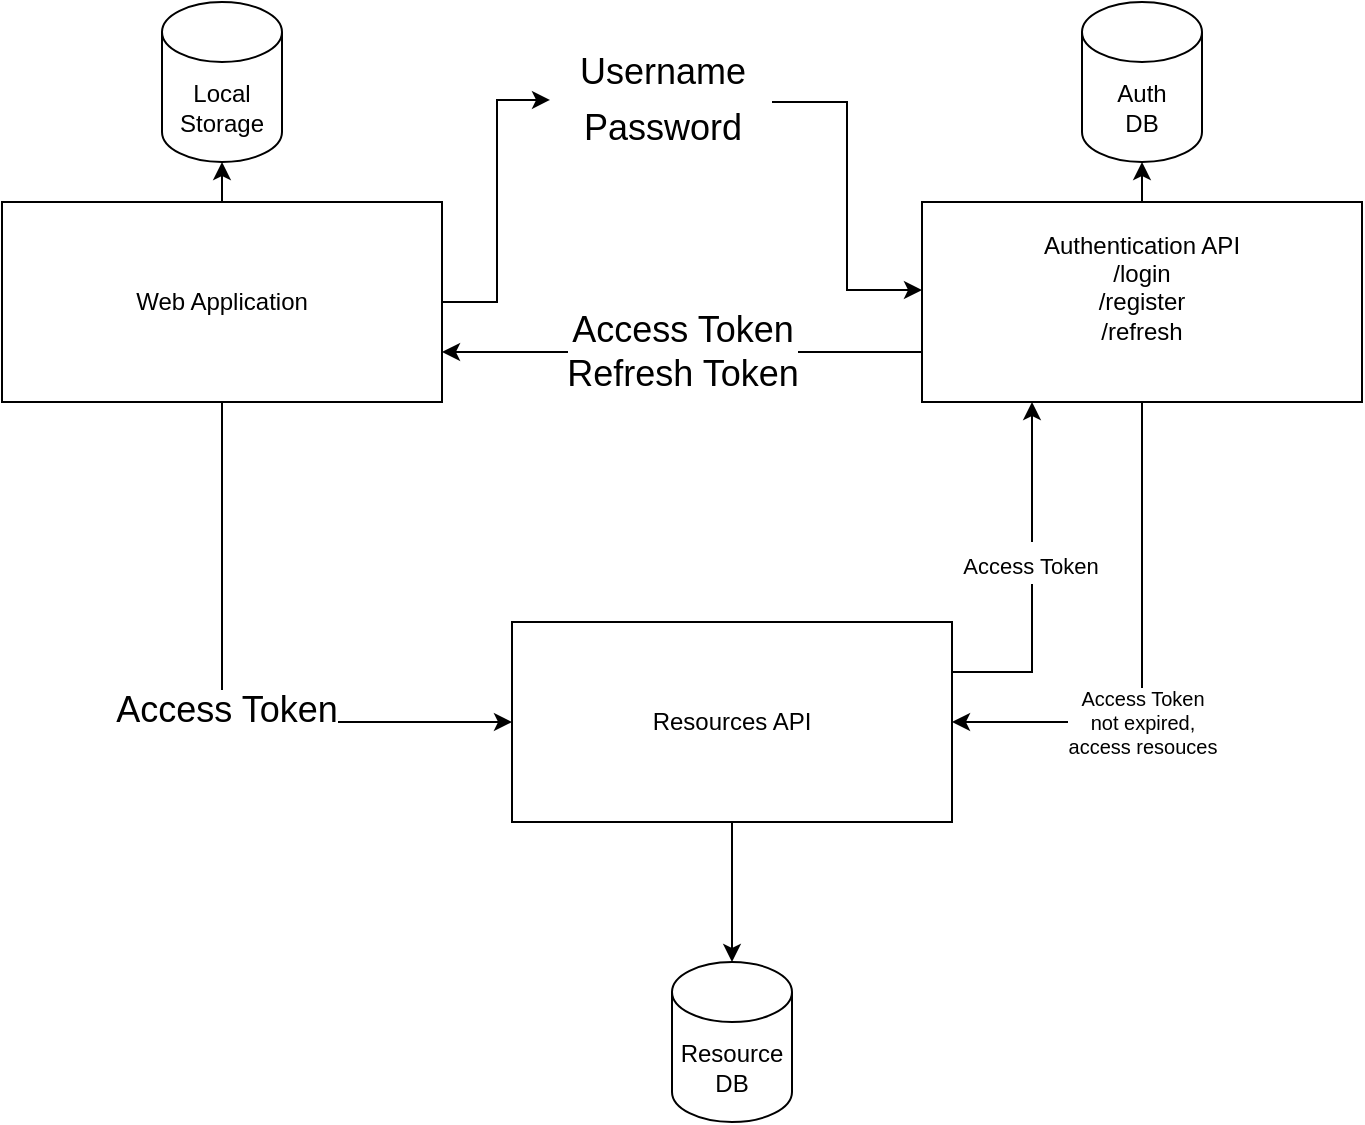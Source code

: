 <mxfile version="20.8.13" type="github">
  <diagram name="Page-1" id="mB1oXrX7iGT4szolYkop">
    <mxGraphModel dx="898" dy="1104" grid="1" gridSize="10" guides="1" tooltips="1" connect="1" arrows="1" fold="1" page="1" pageScale="1" pageWidth="850" pageHeight="1100" math="0" shadow="0">
      <root>
        <mxCell id="0" />
        <mxCell id="1" parent="0" />
        <mxCell id="9gGxuryh9IrbsHXoPqdI-1" value="Local Storage" style="shape=cylinder3;whiteSpace=wrap;html=1;boundedLbl=1;backgroundOutline=1;size=15;" vertex="1" parent="1">
          <mxGeometry x="140" y="270" width="60" height="80" as="geometry" />
        </mxCell>
        <mxCell id="9gGxuryh9IrbsHXoPqdI-9" style="edgeStyle=orthogonalEdgeStyle;rounded=0;orthogonalLoop=1;jettySize=auto;html=1;exitX=0.5;exitY=0;exitDx=0;exitDy=0;entryX=0.5;entryY=1;entryDx=0;entryDy=0;entryPerimeter=0;" edge="1" parent="1" source="9gGxuryh9IrbsHXoPqdI-2" target="9gGxuryh9IrbsHXoPqdI-1">
          <mxGeometry relative="1" as="geometry" />
        </mxCell>
        <mxCell id="9gGxuryh9IrbsHXoPqdI-10" style="edgeStyle=orthogonalEdgeStyle;rounded=0;orthogonalLoop=1;jettySize=auto;html=1;exitX=0.5;exitY=1;exitDx=0;exitDy=0;entryX=0;entryY=0.5;entryDx=0;entryDy=0;" edge="1" parent="1" source="9gGxuryh9IrbsHXoPqdI-2" target="9gGxuryh9IrbsHXoPqdI-3">
          <mxGeometry relative="1" as="geometry" />
        </mxCell>
        <mxCell id="9gGxuryh9IrbsHXoPqdI-11" value="&lt;font style=&quot;font-size: 18px;&quot;&gt;Access Token&lt;/font&gt;" style="edgeLabel;html=1;align=center;verticalAlign=middle;resizable=0;points=[];fontSize=18;" vertex="1" connectable="0" parent="9gGxuryh9IrbsHXoPqdI-10">
          <mxGeometry x="0.01" y="2" relative="1" as="geometry">
            <mxPoint as="offset" />
          </mxGeometry>
        </mxCell>
        <mxCell id="9gGxuryh9IrbsHXoPqdI-14" style="edgeStyle=orthogonalEdgeStyle;rounded=0;orthogonalLoop=1;jettySize=auto;html=1;entryX=-0.009;entryY=0.483;entryDx=0;entryDy=0;entryPerimeter=0;fontSize=18;" edge="1" parent="1" source="9gGxuryh9IrbsHXoPqdI-2" target="9gGxuryh9IrbsHXoPqdI-13">
          <mxGeometry relative="1" as="geometry" />
        </mxCell>
        <mxCell id="9gGxuryh9IrbsHXoPqdI-2" value="Web Application" style="rounded=0;whiteSpace=wrap;html=1;" vertex="1" parent="1">
          <mxGeometry x="60" y="370" width="220" height="100" as="geometry" />
        </mxCell>
        <mxCell id="9gGxuryh9IrbsHXoPqdI-17" style="edgeStyle=orthogonalEdgeStyle;rounded=0;orthogonalLoop=1;jettySize=auto;html=1;entryX=0.5;entryY=0;entryDx=0;entryDy=0;entryPerimeter=0;fontSize=18;" edge="1" parent="1" source="9gGxuryh9IrbsHXoPqdI-3" target="9gGxuryh9IrbsHXoPqdI-5">
          <mxGeometry relative="1" as="geometry" />
        </mxCell>
        <mxCell id="9gGxuryh9IrbsHXoPqdI-22" style="edgeStyle=orthogonalEdgeStyle;rounded=0;orthogonalLoop=1;jettySize=auto;html=1;exitX=1;exitY=0.25;exitDx=0;exitDy=0;entryX=0.25;entryY=1;entryDx=0;entryDy=0;fontSize=18;" edge="1" parent="1" source="9gGxuryh9IrbsHXoPqdI-3" target="9gGxuryh9IrbsHXoPqdI-4">
          <mxGeometry relative="1" as="geometry" />
        </mxCell>
        <mxCell id="9gGxuryh9IrbsHXoPqdI-23" value="&lt;font style=&quot;font-size: 11px;&quot;&gt;Access Token&lt;br&gt;&lt;/font&gt;" style="edgeLabel;html=1;align=center;verticalAlign=middle;resizable=0;points=[];fontSize=18;" vertex="1" connectable="0" parent="9gGxuryh9IrbsHXoPqdI-22">
          <mxGeometry x="-0.554" relative="1" as="geometry">
            <mxPoint y="-55" as="offset" />
          </mxGeometry>
        </mxCell>
        <mxCell id="9gGxuryh9IrbsHXoPqdI-3" value="Resources API" style="rounded=0;whiteSpace=wrap;html=1;" vertex="1" parent="1">
          <mxGeometry x="315" y="580" width="220" height="100" as="geometry" />
        </mxCell>
        <mxCell id="9gGxuryh9IrbsHXoPqdI-8" style="edgeStyle=orthogonalEdgeStyle;rounded=0;orthogonalLoop=1;jettySize=auto;html=1;exitX=0.5;exitY=0;exitDx=0;exitDy=0;entryX=0.5;entryY=1;entryDx=0;entryDy=0;entryPerimeter=0;" edge="1" parent="1" source="9gGxuryh9IrbsHXoPqdI-4" target="9gGxuryh9IrbsHXoPqdI-6">
          <mxGeometry relative="1" as="geometry" />
        </mxCell>
        <mxCell id="9gGxuryh9IrbsHXoPqdI-16" value="&lt;div&gt;Access Token&lt;/div&gt;&lt;div&gt;Refresh Token&lt;br&gt;&lt;/div&gt;" style="edgeStyle=orthogonalEdgeStyle;rounded=0;orthogonalLoop=1;jettySize=auto;html=1;exitX=0;exitY=0.75;exitDx=0;exitDy=0;entryX=1;entryY=0.75;entryDx=0;entryDy=0;fontSize=18;" edge="1" parent="1" source="9gGxuryh9IrbsHXoPqdI-4" target="9gGxuryh9IrbsHXoPqdI-2">
          <mxGeometry relative="1" as="geometry" />
        </mxCell>
        <mxCell id="9gGxuryh9IrbsHXoPqdI-20" style="edgeStyle=orthogonalEdgeStyle;rounded=0;orthogonalLoop=1;jettySize=auto;html=1;fontSize=18;entryX=1;entryY=0.5;entryDx=0;entryDy=0;exitX=0.5;exitY=1;exitDx=0;exitDy=0;" edge="1" parent="1" source="9gGxuryh9IrbsHXoPqdI-4" target="9gGxuryh9IrbsHXoPqdI-3">
          <mxGeometry relative="1" as="geometry">
            <mxPoint x="530" y="560" as="targetPoint" />
          </mxGeometry>
        </mxCell>
        <mxCell id="9gGxuryh9IrbsHXoPqdI-21" value="&lt;div style=&quot;font-size: 10px;&quot;&gt;Access Token&lt;/div&gt;&lt;div style=&quot;font-size: 10px;&quot;&gt;not expired,&lt;/div&gt;&lt;div style=&quot;font-size: 10px;&quot;&gt;access resouces&lt;br style=&quot;font-size: 10px;&quot;&gt;&lt;/div&gt;" style="edgeLabel;html=1;align=center;verticalAlign=middle;resizable=0;points=[];fontSize=10;" vertex="1" connectable="0" parent="9gGxuryh9IrbsHXoPqdI-20">
          <mxGeometry x="-0.106" y="-3" relative="1" as="geometry">
            <mxPoint x="3" y="46" as="offset" />
          </mxGeometry>
        </mxCell>
        <mxCell id="9gGxuryh9IrbsHXoPqdI-4" value="&lt;div&gt;Authentication API&lt;/div&gt;&lt;div&gt;/login&lt;/div&gt;&lt;div&gt;/register&lt;/div&gt;&lt;div&gt;/refresh&lt;/div&gt;&lt;div&gt;&lt;br&gt;&lt;/div&gt;" style="rounded=0;whiteSpace=wrap;html=1;" vertex="1" parent="1">
          <mxGeometry x="520" y="370" width="220" height="100" as="geometry" />
        </mxCell>
        <mxCell id="9gGxuryh9IrbsHXoPqdI-5" value="Resource DB" style="shape=cylinder3;whiteSpace=wrap;html=1;boundedLbl=1;backgroundOutline=1;size=15;" vertex="1" parent="1">
          <mxGeometry x="395" y="750" width="60" height="80" as="geometry" />
        </mxCell>
        <mxCell id="9gGxuryh9IrbsHXoPqdI-6" value="&lt;div&gt;Auth&lt;/div&gt;&lt;div&gt;DB&lt;br&gt;&lt;/div&gt;" style="shape=cylinder3;whiteSpace=wrap;html=1;boundedLbl=1;backgroundOutline=1;size=15;" vertex="1" parent="1">
          <mxGeometry x="600" y="270" width="60" height="80" as="geometry" />
        </mxCell>
        <mxCell id="9gGxuryh9IrbsHXoPqdI-15" style="edgeStyle=orthogonalEdgeStyle;rounded=0;orthogonalLoop=1;jettySize=auto;html=1;entryX=0;entryY=0.44;entryDx=0;entryDy=0;entryPerimeter=0;fontSize=18;" edge="1" parent="1" source="9gGxuryh9IrbsHXoPqdI-13" target="9gGxuryh9IrbsHXoPqdI-4">
          <mxGeometry relative="1" as="geometry" />
        </mxCell>
        <mxCell id="9gGxuryh9IrbsHXoPqdI-13" value="&lt;div style=&quot;font-size: 18px;&quot;&gt;&lt;font style=&quot;font-size: 18px;&quot;&gt;Username&lt;/font&gt;&lt;/div&gt;&lt;div style=&quot;font-size: 18px;&quot;&gt;&lt;font style=&quot;font-size: 18px;&quot;&gt;Password&lt;/font&gt;&lt;font style=&quot;font-size: 24px;&quot;&gt;&lt;br&gt;&lt;/font&gt;&lt;/div&gt;" style="text;html=1;align=center;verticalAlign=middle;resizable=0;points=[];autosize=1;strokeColor=none;fillColor=none;fontSize=24;" vertex="1" parent="1">
          <mxGeometry x="335" y="290" width="110" height="60" as="geometry" />
        </mxCell>
      </root>
    </mxGraphModel>
  </diagram>
</mxfile>
